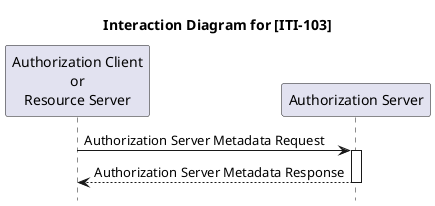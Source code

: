 @startuml 

title Interaction Diagram for [ITI-103]

participant "Authorization Client\nor\nResource Server" as Client
participant "Authorization Server" as AuthzServer

autoactivate on
hide footbox

Client -> AuthzServer: Authorization Server Metadata Request
Client <-- AuthzServer: Authorization Server Metadata Response

@enduml
